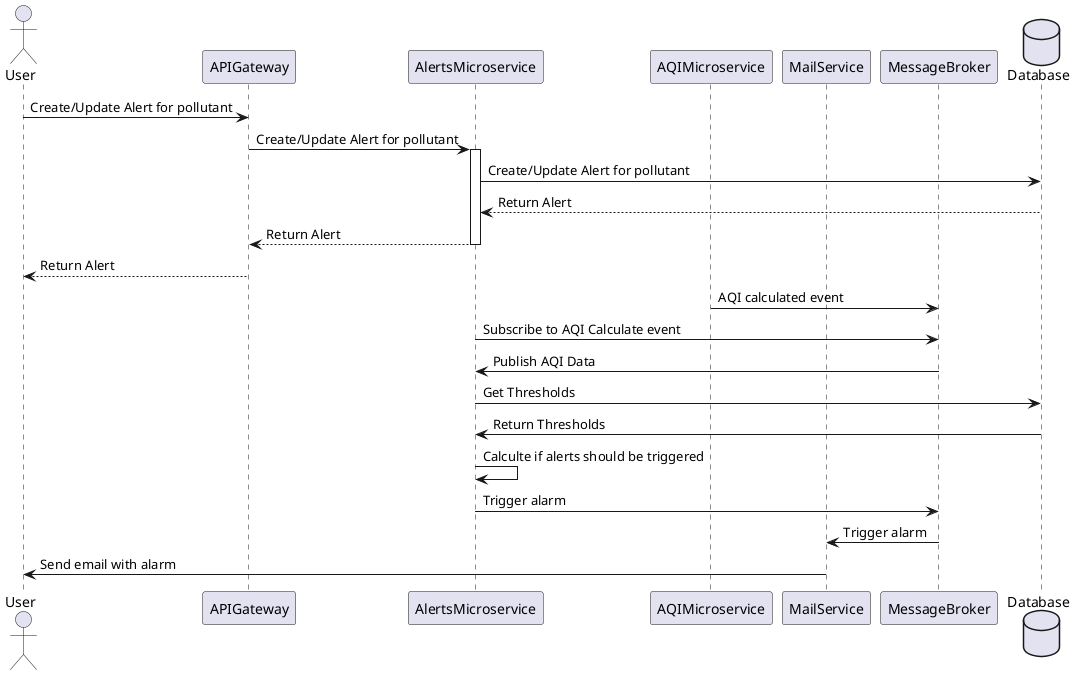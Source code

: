 @startuml
actor User as ApplicationUser
participant APIGateway
participant MailService
participant AlertsMicroservice
participant AQIMicroservice
participant MailService
participant MessageBroker
database Database

ApplicationUser -> APIGateway: Create/Update Alert for pollutant
APIGateway -> AlertsMicroservice: Create/Update Alert for pollutant
activate AlertsMicroservice
AlertsMicroservice -> Database: Create/Update Alert for pollutant
Database --> AlertsMicroservice: Return Alert
AlertsMicroservice --> APIGateway: Return Alert
deactivate AlertsMicroservice
APIGateway --> ApplicationUser: Return Alert

AQIMicroservice -> MessageBroker: AQI calculated event
AlertsMicroservice -> MessageBroker: Subscribe to AQI Calculate event
MessageBroker -> AlertsMicroservice: Publish AQI Data
AlertsMicroservice -> Database: Get Thresholds
Database -> AlertsMicroservice: Return Thresholds
AlertsMicroservice -> AlertsMicroservice: Calculte if alerts should be triggered
AlertsMicroservice -> MessageBroker: Trigger alarm
MessageBroker -> MailService: Trigger alarm
MailService -> ApplicationUser: Send email with alarm
@enduml
